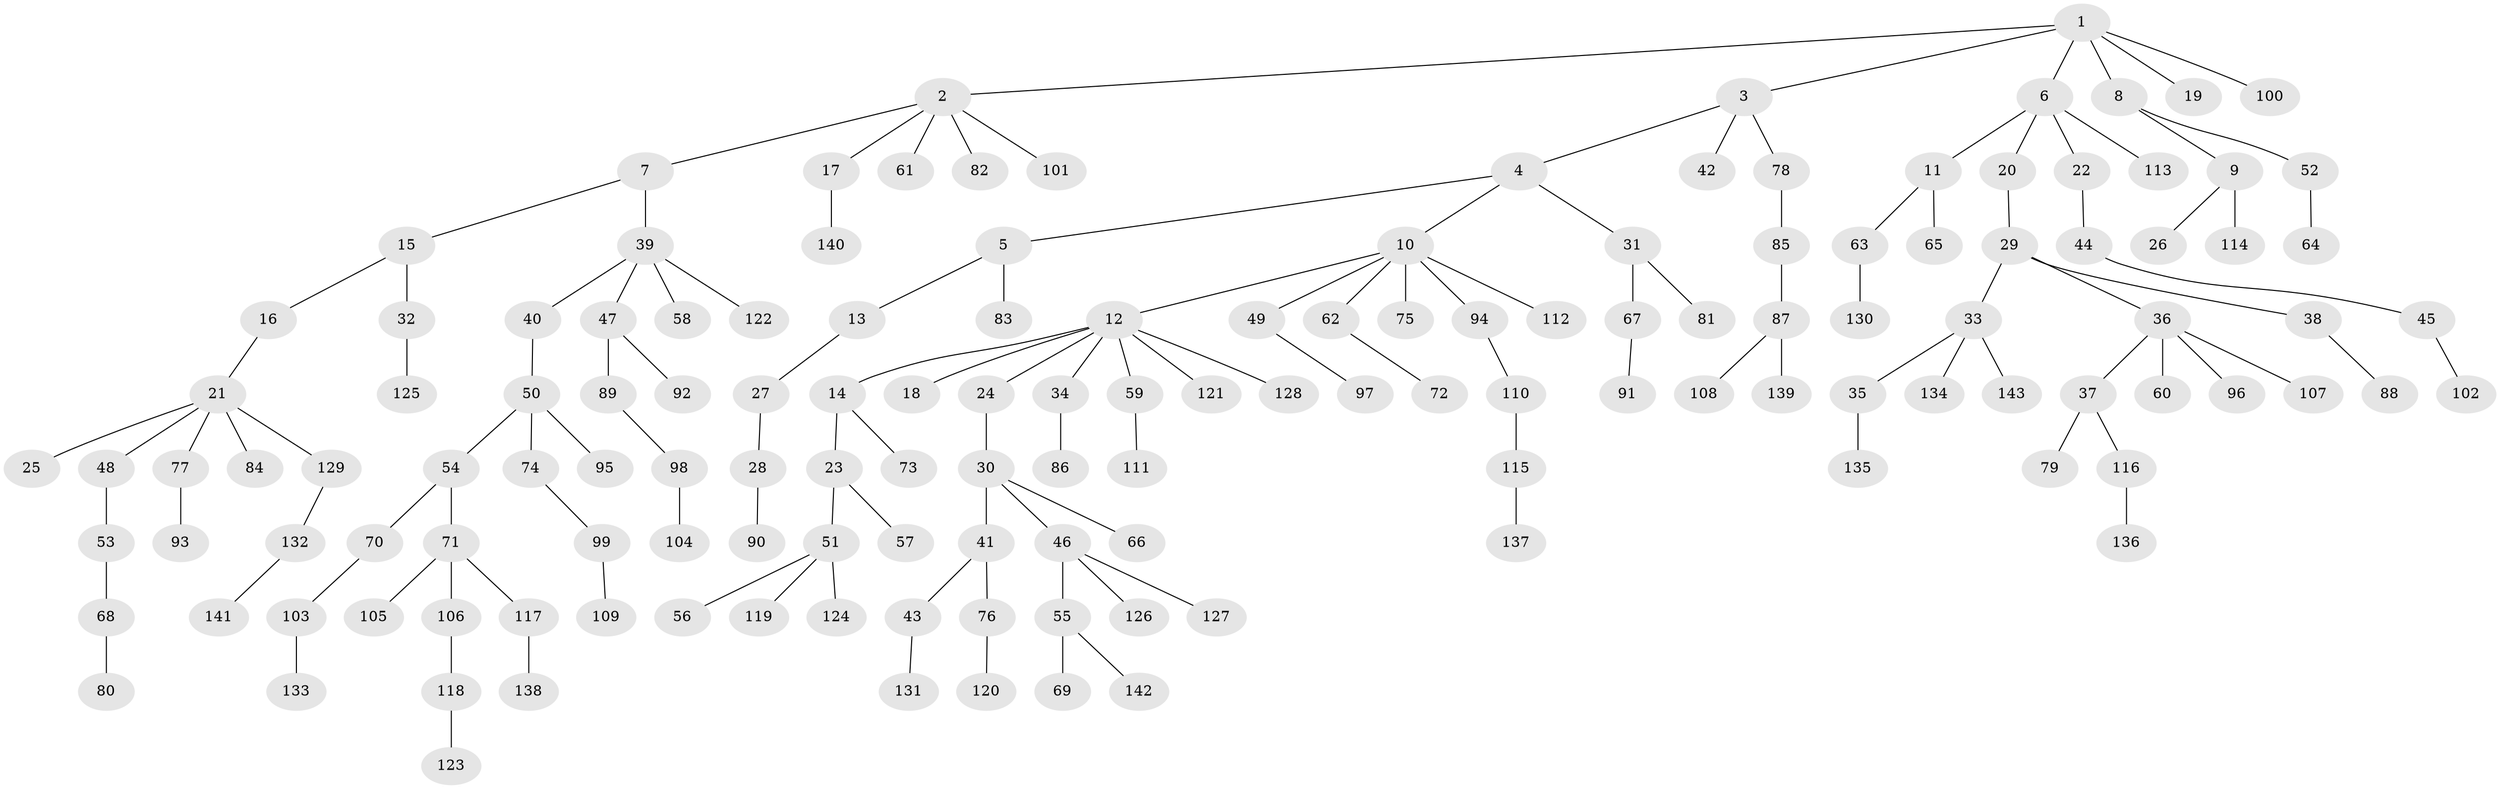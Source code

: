 // Generated by graph-tools (version 1.1) at 2025/15/03/09/25 04:15:30]
// undirected, 143 vertices, 142 edges
graph export_dot {
graph [start="1"]
  node [color=gray90,style=filled];
  1;
  2;
  3;
  4;
  5;
  6;
  7;
  8;
  9;
  10;
  11;
  12;
  13;
  14;
  15;
  16;
  17;
  18;
  19;
  20;
  21;
  22;
  23;
  24;
  25;
  26;
  27;
  28;
  29;
  30;
  31;
  32;
  33;
  34;
  35;
  36;
  37;
  38;
  39;
  40;
  41;
  42;
  43;
  44;
  45;
  46;
  47;
  48;
  49;
  50;
  51;
  52;
  53;
  54;
  55;
  56;
  57;
  58;
  59;
  60;
  61;
  62;
  63;
  64;
  65;
  66;
  67;
  68;
  69;
  70;
  71;
  72;
  73;
  74;
  75;
  76;
  77;
  78;
  79;
  80;
  81;
  82;
  83;
  84;
  85;
  86;
  87;
  88;
  89;
  90;
  91;
  92;
  93;
  94;
  95;
  96;
  97;
  98;
  99;
  100;
  101;
  102;
  103;
  104;
  105;
  106;
  107;
  108;
  109;
  110;
  111;
  112;
  113;
  114;
  115;
  116;
  117;
  118;
  119;
  120;
  121;
  122;
  123;
  124;
  125;
  126;
  127;
  128;
  129;
  130;
  131;
  132;
  133;
  134;
  135;
  136;
  137;
  138;
  139;
  140;
  141;
  142;
  143;
  1 -- 2;
  1 -- 3;
  1 -- 6;
  1 -- 8;
  1 -- 19;
  1 -- 100;
  2 -- 7;
  2 -- 17;
  2 -- 61;
  2 -- 82;
  2 -- 101;
  3 -- 4;
  3 -- 42;
  3 -- 78;
  4 -- 5;
  4 -- 10;
  4 -- 31;
  5 -- 13;
  5 -- 83;
  6 -- 11;
  6 -- 20;
  6 -- 22;
  6 -- 113;
  7 -- 15;
  7 -- 39;
  8 -- 9;
  8 -- 52;
  9 -- 26;
  9 -- 114;
  10 -- 12;
  10 -- 49;
  10 -- 62;
  10 -- 75;
  10 -- 94;
  10 -- 112;
  11 -- 63;
  11 -- 65;
  12 -- 14;
  12 -- 18;
  12 -- 24;
  12 -- 34;
  12 -- 59;
  12 -- 121;
  12 -- 128;
  13 -- 27;
  14 -- 23;
  14 -- 73;
  15 -- 16;
  15 -- 32;
  16 -- 21;
  17 -- 140;
  20 -- 29;
  21 -- 25;
  21 -- 48;
  21 -- 77;
  21 -- 84;
  21 -- 129;
  22 -- 44;
  23 -- 51;
  23 -- 57;
  24 -- 30;
  27 -- 28;
  28 -- 90;
  29 -- 33;
  29 -- 36;
  29 -- 38;
  30 -- 41;
  30 -- 46;
  30 -- 66;
  31 -- 67;
  31 -- 81;
  32 -- 125;
  33 -- 35;
  33 -- 134;
  33 -- 143;
  34 -- 86;
  35 -- 135;
  36 -- 37;
  36 -- 60;
  36 -- 96;
  36 -- 107;
  37 -- 79;
  37 -- 116;
  38 -- 88;
  39 -- 40;
  39 -- 47;
  39 -- 58;
  39 -- 122;
  40 -- 50;
  41 -- 43;
  41 -- 76;
  43 -- 131;
  44 -- 45;
  45 -- 102;
  46 -- 55;
  46 -- 126;
  46 -- 127;
  47 -- 89;
  47 -- 92;
  48 -- 53;
  49 -- 97;
  50 -- 54;
  50 -- 74;
  50 -- 95;
  51 -- 56;
  51 -- 119;
  51 -- 124;
  52 -- 64;
  53 -- 68;
  54 -- 70;
  54 -- 71;
  55 -- 69;
  55 -- 142;
  59 -- 111;
  62 -- 72;
  63 -- 130;
  67 -- 91;
  68 -- 80;
  70 -- 103;
  71 -- 105;
  71 -- 106;
  71 -- 117;
  74 -- 99;
  76 -- 120;
  77 -- 93;
  78 -- 85;
  85 -- 87;
  87 -- 108;
  87 -- 139;
  89 -- 98;
  94 -- 110;
  98 -- 104;
  99 -- 109;
  103 -- 133;
  106 -- 118;
  110 -- 115;
  115 -- 137;
  116 -- 136;
  117 -- 138;
  118 -- 123;
  129 -- 132;
  132 -- 141;
}

